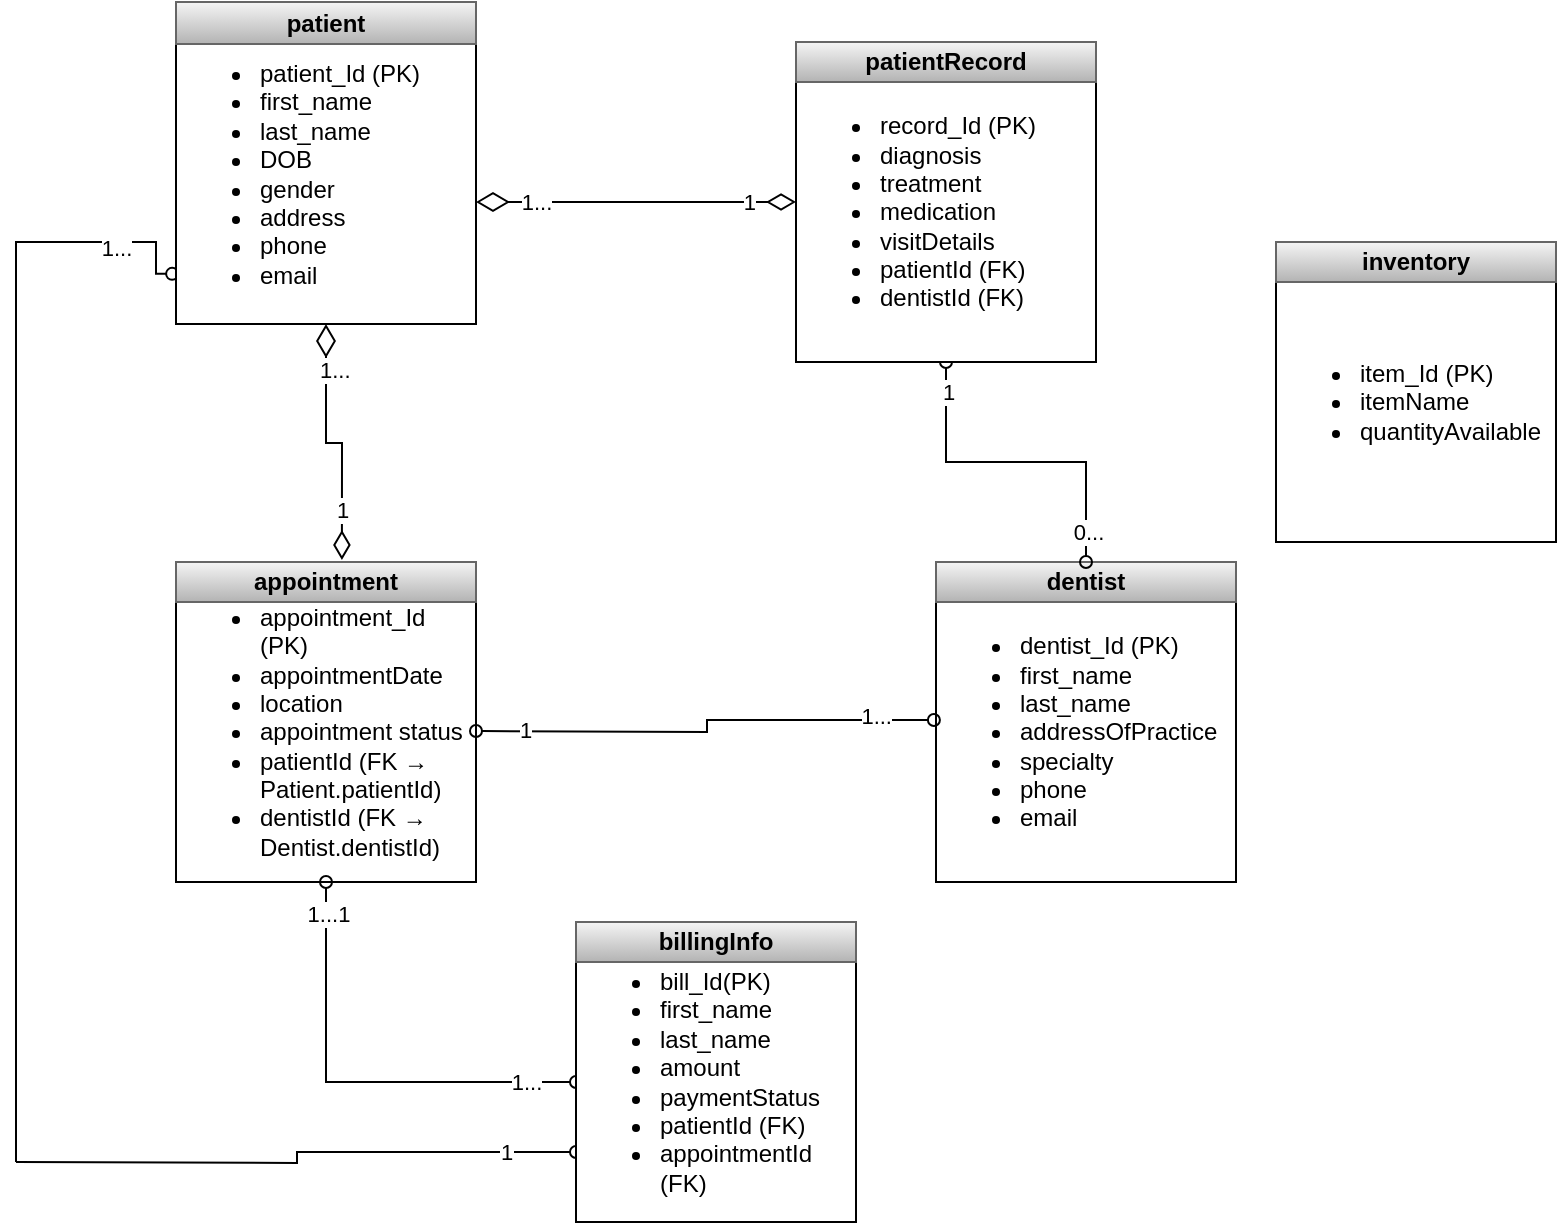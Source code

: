 <mxfile version="26.0.16">
  <diagram name="Page-1" id="0783ab3e-0a74-02c8-0abd-f7b4e66b4bec">
    <mxGraphModel dx="1467" dy="787" grid="1" gridSize="10" guides="1" tooltips="1" connect="1" arrows="1" fold="1" page="1" pageScale="1" pageWidth="1100" pageHeight="850" background="#ffffff" math="0" shadow="0">
      <root>
        <mxCell id="0" />
        <mxCell id="1" parent="0" />
        <mxCell id="nWddZsHLZyRrroF07stJ-41" style="edgeStyle=orthogonalEdgeStyle;rounded=0;orthogonalLoop=1;jettySize=auto;html=1;exitX=-0.013;exitY=0.834;exitDx=0;exitDy=0;endArrow=none;startFill=0;startArrow=oval;exitPerimeter=0;" parent="1" source="nWddZsHLZyRrroF07stJ-1" edge="1">
          <mxGeometry relative="1" as="geometry">
            <mxPoint x="220" y="690" as="targetPoint" />
            <Array as="points">
              <mxPoint x="290" y="246" />
              <mxPoint x="290" y="230" />
              <mxPoint x="220" y="230" />
            </Array>
            <mxPoint x="280" y="270.5" as="sourcePoint" />
          </mxGeometry>
        </mxCell>
        <mxCell id="nWddZsHLZyRrroF07stJ-46" value="1..." style="edgeLabel;html=1;align=center;verticalAlign=middle;resizable=0;points=[];" parent="nWddZsHLZyRrroF07stJ-41" vertex="1" connectable="0">
          <mxGeometry x="-0.929" y="-1" relative="1" as="geometry">
            <mxPoint x="-21" y="-2" as="offset" />
          </mxGeometry>
        </mxCell>
        <mxCell id="nWddZsHLZyRrroF07stJ-1" value="&lt;ul&gt;&lt;li&gt;patient_Id (PK)&lt;/li&gt;&lt;li&gt;first_name&lt;/li&gt;&lt;li&gt;last_name&lt;/li&gt;&lt;li&gt;DOB&lt;/li&gt;&lt;li&gt;gender&lt;/li&gt;&lt;li&gt;address&lt;/li&gt;&lt;li&gt;phone&lt;/li&gt;&lt;li&gt;email&lt;/li&gt;&lt;/ul&gt;" style="whiteSpace=wrap;html=1;aspect=fixed;align=left;" parent="1" vertex="1">
          <mxGeometry x="300" y="120" width="150" height="151" as="geometry" />
        </mxCell>
        <mxCell id="nWddZsHLZyRrroF07stJ-2" value="&lt;b&gt;patient&lt;/b&gt;" style="rounded=0;whiteSpace=wrap;html=1;fillColor=#f5f5f5;strokeColor=#666666;gradientColor=#b3b3b3;" parent="1" vertex="1">
          <mxGeometry x="300" y="110" width="150" height="21" as="geometry" />
        </mxCell>
        <mxCell id="nWddZsHLZyRrroF07stJ-3" value="&lt;ul&gt;&lt;li&gt;dentist_Id (PK)&lt;/li&gt;&lt;li&gt;first_name&lt;/li&gt;&lt;li&gt;last_name&lt;/li&gt;&lt;li&gt;addressOfPractice&lt;/li&gt;&lt;li&gt;specialty&lt;/li&gt;&lt;li&gt;phone&lt;/li&gt;&lt;li&gt;email&lt;/li&gt;&lt;/ul&gt;" style="whiteSpace=wrap;html=1;aspect=fixed;align=left;" parent="1" vertex="1">
          <mxGeometry x="680" y="400" width="150" height="150" as="geometry" />
        </mxCell>
        <mxCell id="nWddZsHLZyRrroF07stJ-4" value="&lt;b&gt;dentist&lt;/b&gt;" style="rounded=0;whiteSpace=wrap;html=1;fillColor=#f5f5f5;gradientColor=#b3b3b3;strokeColor=#666666;" parent="1" vertex="1">
          <mxGeometry x="680" y="390" width="150" height="20" as="geometry" />
        </mxCell>
        <mxCell id="nWddZsHLZyRrroF07stJ-5" value="&lt;ul&gt;&lt;li&gt;&lt;span style=&quot;background-color: transparent; color: light-dark(rgb(0, 0, 0), rgb(255, 255, 255));&quot; data-end=&quot;608&quot; data-start=&quot;591&quot;&gt;appointment_Id&lt;/span&gt;&lt;span style=&quot;background-color: transparent; color: light-dark(rgb(0, 0, 0), rgb(255, 255, 255));&quot;&gt; (PK)&lt;/span&gt;&lt;/li&gt;&lt;li&gt;&lt;span style=&quot;background-color: transparent; color: light-dark(rgb(0, 0, 0), rgb(255, 255, 255));&quot;&gt;appointmentDate&lt;/span&gt;&lt;/li&gt;&lt;li&gt;&lt;span style=&quot;background-color: transparent; color: light-dark(rgb(0, 0, 0), rgb(255, 255, 255));&quot;&gt;location&lt;/span&gt;&lt;/li&gt;&lt;li&gt;&lt;span style=&quot;background-color: transparent; color: light-dark(rgb(0, 0, 0), rgb(255, 255, 255));&quot;&gt;appointment status&lt;/span&gt;&lt;/li&gt;&lt;li&gt;&lt;span style=&quot;background-color: transparent; color: light-dark(rgb(0, 0, 0), rgb(255, 255, 255));&quot;&gt;patientId (FK → Patient.patientId)&lt;/span&gt;&lt;/li&gt;&lt;li&gt;&lt;span style=&quot;background-color: transparent; color: light-dark(rgb(0, 0, 0), rgb(255, 255, 255));&quot;&gt;dentistId (FK → Dentist.dentistId)&lt;/span&gt;&lt;/li&gt;&lt;/ul&gt;" style="whiteSpace=wrap;html=1;aspect=fixed;align=left;" parent="1" vertex="1">
          <mxGeometry x="300" y="400" width="150" height="150" as="geometry" />
        </mxCell>
        <mxCell id="nWddZsHLZyRrroF07stJ-6" value="&lt;b&gt;appointment&lt;/b&gt;" style="rounded=0;whiteSpace=wrap;html=1;fillColor=#f5f5f5;gradientColor=#b3b3b3;strokeColor=#666666;" parent="1" vertex="1">
          <mxGeometry x="300" y="390" width="150" height="20" as="geometry" />
        </mxCell>
        <mxCell id="nWddZsHLZyRrroF07stJ-36" style="edgeStyle=orthogonalEdgeStyle;rounded=0;orthogonalLoop=1;jettySize=auto;html=1;exitX=0.5;exitY=1;exitDx=0;exitDy=0;entryX=0.5;entryY=0;entryDx=0;entryDy=0;endArrow=oval;endFill=0;startArrow=oval;startFill=0;" parent="1" source="nWddZsHLZyRrroF07stJ-8" target="nWddZsHLZyRrroF07stJ-4" edge="1">
          <mxGeometry relative="1" as="geometry" />
        </mxCell>
        <mxCell id="nWddZsHLZyRrroF07stJ-37" value="1" style="edgeLabel;html=1;align=center;verticalAlign=middle;resizable=0;points=[];" parent="nWddZsHLZyRrroF07stJ-36" vertex="1" connectable="0">
          <mxGeometry x="-0.826" y="1" relative="1" as="geometry">
            <mxPoint as="offset" />
          </mxGeometry>
        </mxCell>
        <mxCell id="nWddZsHLZyRrroF07stJ-38" value="0..." style="edgeLabel;html=1;align=center;verticalAlign=middle;resizable=0;points=[];" parent="nWddZsHLZyRrroF07stJ-36" vertex="1" connectable="0">
          <mxGeometry x="0.817" y="1" relative="1" as="geometry">
            <mxPoint as="offset" />
          </mxGeometry>
        </mxCell>
        <mxCell id="nWddZsHLZyRrroF07stJ-8" value="&lt;ul&gt;&lt;li&gt;&lt;span style=&quot;background-color: transparent; color: light-dark(rgb(0, 0, 0), rgb(255, 255, 255));&quot; data-end=&quot;830&quot; data-start=&quot;818&quot;&gt;record_Id&lt;/span&gt;&lt;span style=&quot;background-color: transparent; color: light-dark(rgb(0, 0, 0), rgb(255, 255, 255));&quot;&gt; (PK)&lt;/span&gt;&lt;/li&gt;&lt;li&gt;&lt;span style=&quot;background-color: transparent; color: light-dark(rgb(0, 0, 0), rgb(255, 255, 255));&quot;&gt;diagnosis&lt;/span&gt;&lt;/li&gt;&lt;li&gt;&lt;span style=&quot;background-color: transparent; color: light-dark(rgb(0, 0, 0), rgb(255, 255, 255));&quot;&gt;treatment&lt;/span&gt;&lt;/li&gt;&lt;li&gt;&lt;span style=&quot;background-color: transparent; color: light-dark(rgb(0, 0, 0), rgb(255, 255, 255));&quot;&gt;medication&lt;/span&gt;&lt;/li&gt;&lt;li&gt;&lt;span style=&quot;background-color: transparent; color: light-dark(rgb(0, 0, 0), rgb(255, 255, 255));&quot;&gt;visitDetails&lt;/span&gt;&lt;/li&gt;&lt;li&gt;&lt;span style=&quot;background-color: transparent; color: light-dark(rgb(0, 0, 0), rgb(255, 255, 255));&quot;&gt;patientId (FK)&lt;/span&gt;&lt;/li&gt;&lt;li&gt;&lt;span style=&quot;background-color: transparent; color: light-dark(rgb(0, 0, 0), rgb(255, 255, 255));&quot;&gt;dentistId (FK)&lt;/span&gt;&lt;/li&gt;&lt;/ul&gt;" style="whiteSpace=wrap;html=1;aspect=fixed;align=left;" parent="1" vertex="1">
          <mxGeometry x="610" y="140" width="150" height="150" as="geometry" />
        </mxCell>
        <mxCell id="nWddZsHLZyRrroF07stJ-9" value="&lt;b&gt;patientRecord&lt;/b&gt;" style="rounded=0;whiteSpace=wrap;html=1;fillColor=#f5f5f5;gradientColor=#b3b3b3;strokeColor=#666666;" parent="1" vertex="1">
          <mxGeometry x="610" y="130" width="150" height="20" as="geometry" />
        </mxCell>
        <mxCell id="nWddZsHLZyRrroF07stJ-10" value="&lt;ul&gt;&lt;li&gt;&lt;span style=&quot;background-color: transparent; color: light-dark(rgb(0, 0, 0), rgb(255, 255, 255));&quot; data-end=&quot;1052&quot; data-start=&quot;1042&quot;&gt;item_Id&lt;/span&gt;&lt;span style=&quot;background-color: transparent; color: light-dark(rgb(0, 0, 0), rgb(255, 255, 255));&quot;&gt; &lt;/span&gt;&lt;span style=&quot;background-color: transparent; color: light-dark(rgb(0, 0, 0), rgb(255, 255, 255));&quot;&gt;(PK)&lt;/span&gt;&lt;/li&gt;&lt;li&gt;&lt;span style=&quot;background-color: transparent; color: light-dark(rgb(0, 0, 0), rgb(255, 255, 255));&quot;&gt;itemName&lt;/span&gt;&lt;/li&gt;&lt;li&gt;&lt;span style=&quot;background-color: transparent; color: light-dark(rgb(0, 0, 0), rgb(255, 255, 255));&quot;&gt;quantityAvailable&lt;/span&gt;&lt;/li&gt;&lt;/ul&gt;" style="whiteSpace=wrap;html=1;aspect=fixed;align=left;" parent="1" vertex="1">
          <mxGeometry x="850" y="240" width="140" height="140" as="geometry" />
        </mxCell>
        <mxCell id="nWddZsHLZyRrroF07stJ-11" value="&lt;b&gt;inventory&lt;/b&gt;" style="rounded=0;whiteSpace=wrap;html=1;fillColor=#f5f5f5;gradientColor=#b3b3b3;strokeColor=#666666;" parent="1" vertex="1">
          <mxGeometry x="850" y="230" width="140" height="20" as="geometry" />
        </mxCell>
        <mxCell id="nWddZsHLZyRrroF07stJ-40" style="edgeStyle=orthogonalEdgeStyle;rounded=0;orthogonalLoop=1;jettySize=auto;html=1;exitX=0;exitY=0.5;exitDx=0;exitDy=0;entryX=0.5;entryY=1;entryDx=0;entryDy=0;startArrow=oval;startFill=0;endArrow=oval;endFill=0;" parent="1" source="nWddZsHLZyRrroF07stJ-12" target="nWddZsHLZyRrroF07stJ-5" edge="1">
          <mxGeometry relative="1" as="geometry" />
        </mxCell>
        <mxCell id="nWddZsHLZyRrroF07stJ-48" value="1...1" style="edgeLabel;html=1;align=center;verticalAlign=middle;resizable=0;points=[];" parent="nWddZsHLZyRrroF07stJ-40" vertex="1" connectable="0">
          <mxGeometry x="0.858" y="-1" relative="1" as="geometry">
            <mxPoint as="offset" />
          </mxGeometry>
        </mxCell>
        <mxCell id="nWddZsHLZyRrroF07stJ-49" value="1..." style="edgeLabel;html=1;align=center;verticalAlign=middle;resizable=0;points=[];" parent="nWddZsHLZyRrroF07stJ-40" vertex="1" connectable="0">
          <mxGeometry x="-0.778" relative="1" as="geometry">
            <mxPoint as="offset" />
          </mxGeometry>
        </mxCell>
        <mxCell id="nWddZsHLZyRrroF07stJ-44" style="edgeStyle=orthogonalEdgeStyle;rounded=0;orthogonalLoop=1;jettySize=auto;html=1;exitX=0;exitY=0.75;exitDx=0;exitDy=0;endArrow=none;startFill=0;startArrow=oval;" parent="1" source="nWddZsHLZyRrroF07stJ-12" edge="1">
          <mxGeometry relative="1" as="geometry">
            <mxPoint x="220" y="690" as="targetPoint" />
          </mxGeometry>
        </mxCell>
        <mxCell id="nWddZsHLZyRrroF07stJ-45" value="1" style="edgeLabel;html=1;align=center;verticalAlign=middle;resizable=0;points=[];" parent="nWddZsHLZyRrroF07stJ-44" vertex="1" connectable="0">
          <mxGeometry x="-0.751" relative="1" as="geometry">
            <mxPoint as="offset" />
          </mxGeometry>
        </mxCell>
        <mxCell id="nWddZsHLZyRrroF07stJ-12" value="&lt;ul&gt;&lt;li&gt;bill_Id(PK)&lt;/li&gt;&lt;li&gt;first_name&lt;/li&gt;&lt;li&gt;last_name&lt;/li&gt;&lt;li&gt;&lt;span style=&quot;background-color: transparent; color: light-dark(rgb(0, 0, 0), rgb(255, 255, 255));&quot;&gt;amount&lt;/span&gt;&lt;/li&gt;&lt;li&gt;&lt;span style=&quot;background-color: transparent; color: light-dark(rgb(0, 0, 0), rgb(255, 255, 255));&quot;&gt;paymentStatus&amp;nbsp;&lt;/span&gt;&lt;/li&gt;&lt;li&gt;&lt;span style=&quot;background-color: transparent; color: light-dark(rgb(0, 0, 0), rgb(255, 255, 255));&quot;&gt;patientId (FK)&lt;/span&gt;&lt;/li&gt;&lt;li&gt;&lt;span style=&quot;background-color: transparent; color: light-dark(rgb(0, 0, 0), rgb(255, 255, 255));&quot;&gt;appointmentId (FK)&lt;/span&gt;&lt;/li&gt;&lt;/ul&gt;" style="whiteSpace=wrap;html=1;aspect=fixed;align=left;" parent="1" vertex="1">
          <mxGeometry x="500" y="580" width="140" height="140" as="geometry" />
        </mxCell>
        <mxCell id="nWddZsHLZyRrroF07stJ-13" value="&lt;b&gt;billingInfo&lt;/b&gt;" style="rounded=0;whiteSpace=wrap;html=1;fillColor=#f5f5f5;gradientColor=#b3b3b3;strokeColor=#666666;" parent="1" vertex="1">
          <mxGeometry x="500" y="570" width="140" height="20" as="geometry" />
        </mxCell>
        <mxCell id="nWddZsHLZyRrroF07stJ-22" value="" style="endArrow=diamondThin;html=1;endSize=12;startArrow=diamondThin;startSize=14;startFill=0;edgeStyle=orthogonalEdgeStyle;rounded=0;entryX=0.553;entryY=-0.05;entryDx=0;entryDy=0;entryPerimeter=0;exitX=0.5;exitY=1;exitDx=0;exitDy=0;endFill=0;" parent="1" source="nWddZsHLZyRrroF07stJ-1" target="nWddZsHLZyRrroF07stJ-6" edge="1">
          <mxGeometry relative="1" as="geometry">
            <mxPoint x="330" y="280" as="sourcePoint" />
            <mxPoint x="490" y="280" as="targetPoint" />
          </mxGeometry>
        </mxCell>
        <mxCell id="nWddZsHLZyRrroF07stJ-23" value="1..." style="edgeLabel;resizable=0;html=1;align=left;verticalAlign=top;" parent="nWddZsHLZyRrroF07stJ-22" connectable="0" vertex="1">
          <mxGeometry x="-1" relative="1" as="geometry">
            <mxPoint x="-5" y="10" as="offset" />
          </mxGeometry>
        </mxCell>
        <mxCell id="nWddZsHLZyRrroF07stJ-25" value="1" style="edgeLabel;html=1;align=center;verticalAlign=middle;resizable=0;points=[];" parent="nWddZsHLZyRrroF07stJ-22" vertex="1" connectable="0">
          <mxGeometry x="0.593" relative="1" as="geometry">
            <mxPoint as="offset" />
          </mxGeometry>
        </mxCell>
        <mxCell id="nWddZsHLZyRrroF07stJ-26" value="" style="endArrow=oval;html=1;startArrow=oval;startFill=0;edgeStyle=orthogonalEdgeStyle;rounded=0;endFill=0;entryX=-0.007;entryY=0.46;entryDx=0;entryDy=0;entryPerimeter=0;" parent="1" target="nWddZsHLZyRrroF07stJ-3" edge="1">
          <mxGeometry relative="1" as="geometry">
            <mxPoint x="450" y="474.5" as="sourcePoint" />
            <mxPoint x="680" y="475" as="targetPoint" />
          </mxGeometry>
        </mxCell>
        <mxCell id="nWddZsHLZyRrroF07stJ-27" value="1" style="edgeLabel;resizable=0;html=1;align=left;verticalAlign=top;" parent="nWddZsHLZyRrroF07stJ-26" connectable="0" vertex="1">
          <mxGeometry x="-1" relative="1" as="geometry">
            <mxPoint x="20" y="-14" as="offset" />
          </mxGeometry>
        </mxCell>
        <mxCell id="nWddZsHLZyRrroF07stJ-28" value="1..." style="edgeLabel;resizable=0;html=1;align=right;verticalAlign=top;" parent="nWddZsHLZyRrroF07stJ-26" connectable="0" vertex="1">
          <mxGeometry x="1" relative="1" as="geometry">
            <mxPoint x="-20" y="-15" as="offset" />
          </mxGeometry>
        </mxCell>
        <mxCell id="nWddZsHLZyRrroF07stJ-30" value="" style="endArrow=diamondThin;html=1;endSize=12;startArrow=diamondThin;startSize=14;startFill=0;edgeStyle=orthogonalEdgeStyle;rounded=0;endFill=0;" parent="1" edge="1">
          <mxGeometry relative="1" as="geometry">
            <mxPoint x="450" y="210" as="sourcePoint" />
            <mxPoint x="610" y="210" as="targetPoint" />
          </mxGeometry>
        </mxCell>
        <mxCell id="nWddZsHLZyRrroF07stJ-32" value="1" style="edgeLabel;resizable=0;html=1;align=right;verticalAlign=top;" parent="nWddZsHLZyRrroF07stJ-30" connectable="0" vertex="1">
          <mxGeometry x="1" relative="1" as="geometry">
            <mxPoint x="-20" y="-13" as="offset" />
          </mxGeometry>
        </mxCell>
        <mxCell id="nWddZsHLZyRrroF07stJ-35" value="1..." style="edgeLabel;html=1;align=center;verticalAlign=middle;resizable=0;points=[];" parent="nWddZsHLZyRrroF07stJ-30" vertex="1" connectable="0">
          <mxGeometry x="-0.6" y="-7" relative="1" as="geometry">
            <mxPoint x="-2" y="-7" as="offset" />
          </mxGeometry>
        </mxCell>
      </root>
    </mxGraphModel>
  </diagram>
</mxfile>
